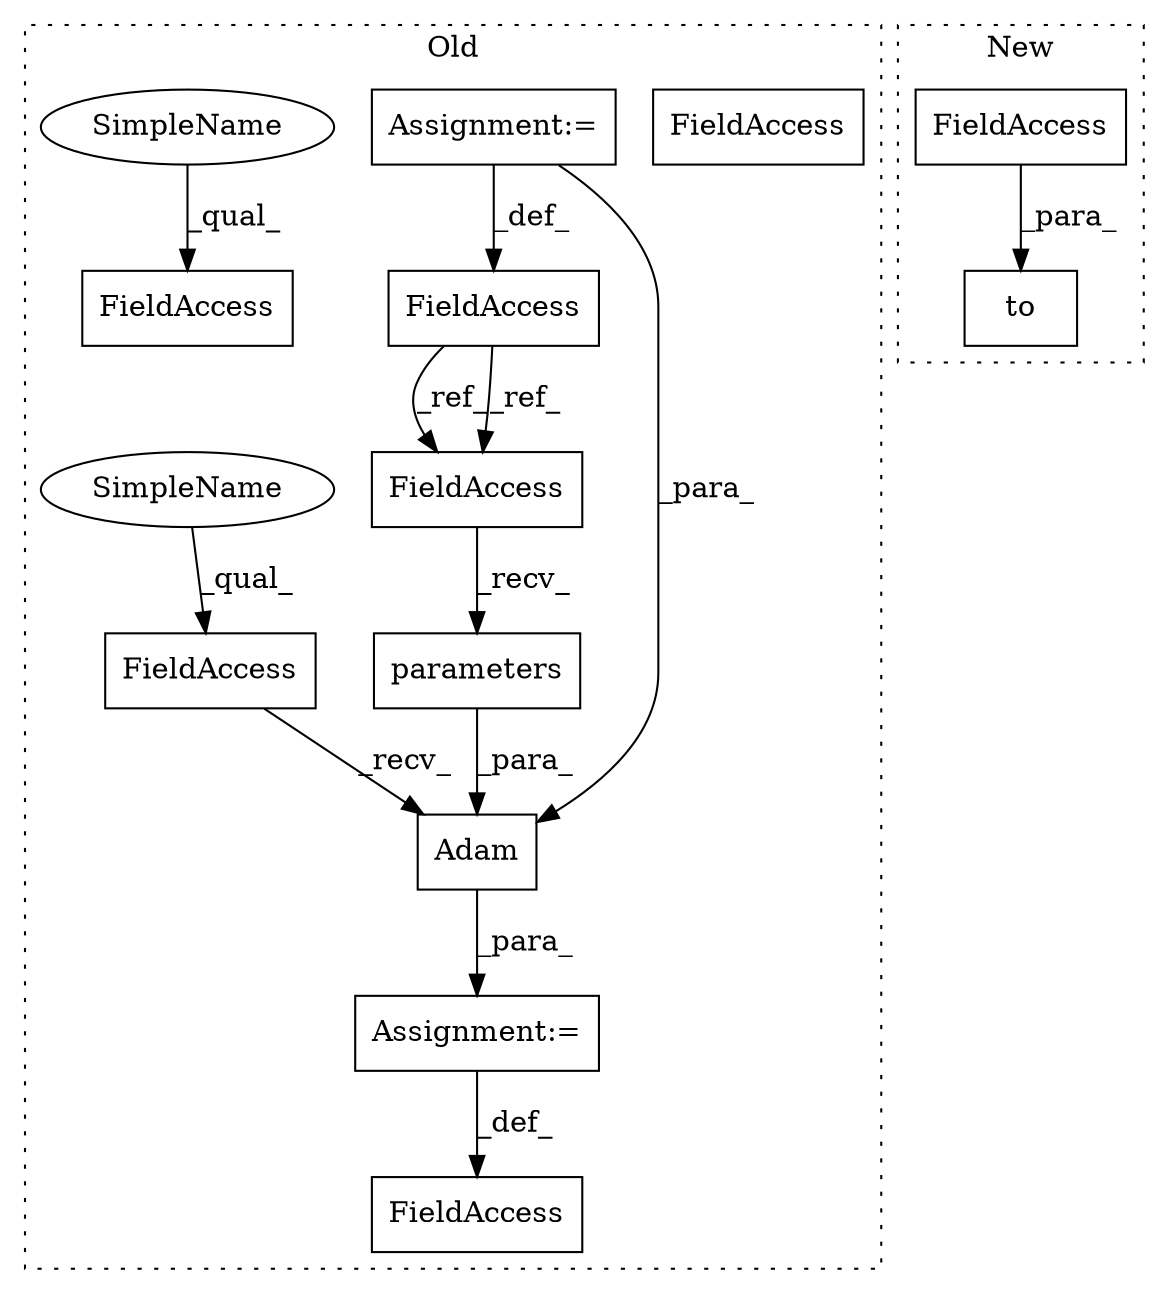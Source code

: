 digraph G {
subgraph cluster0 {
1 [label="parameters" a="32" s="908" l="12" shape="box"];
3 [label="Assignment:=" a="7" s="884" l="1" shape="box"];
4 [label="FieldAccess" a="22" s="847" l="5" shape="box"];
5 [label="Adam" a="32" s="897,927" l="5,1" shape="box"];
7 [label="FieldAccess" a="22" s="885" l="11" shape="box"];
8 [label="FieldAccess" a="22" s="944" l="8" shape="box"];
9 [label="FieldAccess" a="22" s="875" l="9" shape="box"];
10 [label="FieldAccess" a="22" s="902" l="5" shape="box"];
11 [label="Assignment:=" a="7" s="852" l="1" shape="box"];
12 [label="FieldAccess" a="22" s="902" l="5" shape="box"];
13 [label="SimpleName" a="42" s="944" l="5" shape="ellipse"];
14 [label="SimpleName" a="42" s="885" l="5" shape="ellipse"];
label = "Old";
style="dotted";
}
subgraph cluster1 {
2 [label="to" a="32" s="825,834" l="3,1" shape="box"];
6 [label="FieldAccess" a="22" s="828" l="6" shape="box"];
label = "New";
style="dotted";
}
1 -> 5 [label="_para_"];
3 -> 9 [label="_def_"];
4 -> 12 [label="_ref_"];
4 -> 12 [label="_ref_"];
5 -> 3 [label="_para_"];
6 -> 2 [label="_para_"];
7 -> 5 [label="_recv_"];
11 -> 5 [label="_para_"];
11 -> 4 [label="_def_"];
12 -> 1 [label="_recv_"];
13 -> 8 [label="_qual_"];
14 -> 7 [label="_qual_"];
}